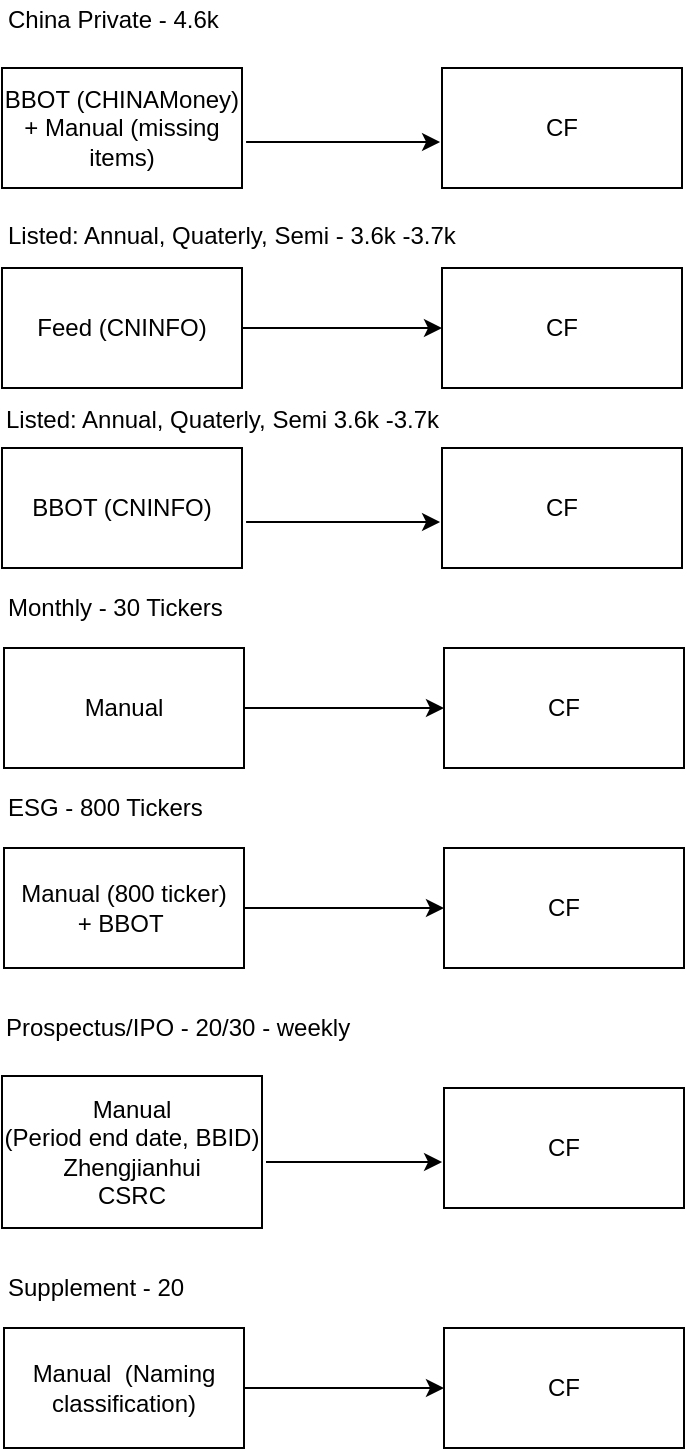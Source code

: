 <mxfile version="11.0.9" type="github"><diagram id="x8QObktMFqwWH7aOXn_p" name="China"><mxGraphModel dx="776" dy="1072" grid="1" gridSize="10" guides="1" tooltips="1" connect="1" arrows="1" fold="1" page="1" pageScale="1" pageWidth="850" pageHeight="1100" math="0" shadow="0"><root><mxCell id="0"/><mxCell id="1" parent="0"/><mxCell id="GnBNAh7CtWSVqxNDgacW-1" value="BBOT (CHINAMoney)&lt;br&gt;+ Manual (missing items)" style="rounded=0;whiteSpace=wrap;html=1;" vertex="1" parent="1"><mxGeometry x="30" y="70" width="120" height="60" as="geometry"/></mxCell><mxCell id="GnBNAh7CtWSVqxNDgacW-2" value="China Private - 4.6k" style="text;html=1;resizable=0;points=[];autosize=1;align=left;verticalAlign=top;spacingTop=-4;" vertex="1" parent="1"><mxGeometry x="31" y="36" width="120" height="20" as="geometry"/></mxCell><mxCell id="GnBNAh7CtWSVqxNDgacW-3" value="CF" style="rounded=0;whiteSpace=wrap;html=1;" vertex="1" parent="1"><mxGeometry x="250" y="70" width="120" height="60" as="geometry"/></mxCell><mxCell id="GnBNAh7CtWSVqxNDgacW-4" value="" style="endArrow=classic;html=1;entryX=-0.008;entryY=0.617;entryDx=0;entryDy=0;entryPerimeter=0;exitX=1.017;exitY=0.617;exitDx=0;exitDy=0;exitPerimeter=0;" edge="1" parent="1" source="GnBNAh7CtWSVqxNDgacW-1" target="GnBNAh7CtWSVqxNDgacW-3"><mxGeometry width="50" height="50" relative="1" as="geometry"><mxPoint x="30" y="200" as="sourcePoint"/><mxPoint x="80" y="150" as="targetPoint"/><Array as="points"><mxPoint x="210" y="107"/></Array></mxGeometry></mxCell><mxCell id="GnBNAh7CtWSVqxNDgacW-5" value="Feed (CNINFO)" style="rounded=0;whiteSpace=wrap;html=1;" vertex="1" parent="1"><mxGeometry x="30" y="170" width="120" height="60" as="geometry"/></mxCell><mxCell id="GnBNAh7CtWSVqxNDgacW-6" value="CF" style="rounded=0;whiteSpace=wrap;html=1;" vertex="1" parent="1"><mxGeometry x="250" y="170" width="120" height="60" as="geometry"/></mxCell><mxCell id="GnBNAh7CtWSVqxNDgacW-7" value="Listed: Annual, Quaterly, Semi - 3.6k -3.7k" style="text;html=1;resizable=0;points=[];autosize=1;align=left;verticalAlign=top;spacingTop=-4;" vertex="1" parent="1"><mxGeometry x="31" y="144" width="240" height="20" as="geometry"/></mxCell><mxCell id="GnBNAh7CtWSVqxNDgacW-8" value="BBOT (CNINFO)" style="rounded=0;whiteSpace=wrap;html=1;" vertex="1" parent="1"><mxGeometry x="30" y="260" width="120" height="60" as="geometry"/></mxCell><mxCell id="GnBNAh7CtWSVqxNDgacW-9" value="CF" style="rounded=0;whiteSpace=wrap;html=1;" vertex="1" parent="1"><mxGeometry x="250" y="260" width="120" height="60" as="geometry"/></mxCell><mxCell id="GnBNAh7CtWSVqxNDgacW-10" value="" style="endArrow=classic;html=1;entryX=-0.008;entryY=0.617;entryDx=0;entryDy=0;entryPerimeter=0;exitX=1.017;exitY=0.617;exitDx=0;exitDy=0;exitPerimeter=0;" edge="1" parent="1" source="GnBNAh7CtWSVqxNDgacW-8" target="GnBNAh7CtWSVqxNDgacW-9"><mxGeometry width="50" height="50" relative="1" as="geometry"><mxPoint x="30" y="390" as="sourcePoint"/><mxPoint x="80" y="340" as="targetPoint"/><Array as="points"><mxPoint x="210" y="297"/></Array></mxGeometry></mxCell><mxCell id="GnBNAh7CtWSVqxNDgacW-11" value="" style="endArrow=classic;html=1;entryX=0;entryY=0.5;entryDx=0;entryDy=0;exitX=1;exitY=0.5;exitDx=0;exitDy=0;" edge="1" parent="1" source="GnBNAh7CtWSVqxNDgacW-5" target="GnBNAh7CtWSVqxNDgacW-6"><mxGeometry width="50" height="50" relative="1" as="geometry"><mxPoint x="30" y="380" as="sourcePoint"/><mxPoint x="80" y="330" as="targetPoint"/></mxGeometry></mxCell><mxCell id="GnBNAh7CtWSVqxNDgacW-12" value="Listed: Annual, Quaterly, Semi 3.6k -3.7k" style="text;html=1;resizable=0;points=[];autosize=1;align=left;verticalAlign=top;spacingTop=-4;" vertex="1" parent="1"><mxGeometry x="30" y="236" width="230" height="20" as="geometry"/></mxCell><mxCell id="GnBNAh7CtWSVqxNDgacW-13" value="Manual" style="rounded=0;whiteSpace=wrap;html=1;" vertex="1" parent="1"><mxGeometry x="31" y="360" width="120" height="60" as="geometry"/></mxCell><mxCell id="GnBNAh7CtWSVqxNDgacW-14" value="CF" style="rounded=0;whiteSpace=wrap;html=1;" vertex="1" parent="1"><mxGeometry x="251" y="360" width="120" height="60" as="geometry"/></mxCell><mxCell id="GnBNAh7CtWSVqxNDgacW-15" value="" style="endArrow=classic;html=1;entryX=0;entryY=0.5;entryDx=0;entryDy=0;exitX=1;exitY=0.5;exitDx=0;exitDy=0;" edge="1" parent="1" source="GnBNAh7CtWSVqxNDgacW-13" target="GnBNAh7CtWSVqxNDgacW-14"><mxGeometry width="50" height="50" relative="1" as="geometry"><mxPoint x="31" y="570" as="sourcePoint"/><mxPoint x="81" y="520" as="targetPoint"/></mxGeometry></mxCell><mxCell id="GnBNAh7CtWSVqxNDgacW-16" value="Monthly - 30 Tickers" style="text;html=1;resizable=0;points=[];autosize=1;align=left;verticalAlign=top;spacingTop=-4;" vertex="1" parent="1"><mxGeometry x="31" y="330" width="120" height="20" as="geometry"/></mxCell><mxCell id="GnBNAh7CtWSVqxNDgacW-17" value="Manual (800 ticker)&lt;br&gt;+ BBOT&amp;nbsp;" style="rounded=0;whiteSpace=wrap;html=1;" vertex="1" parent="1"><mxGeometry x="31" y="460" width="120" height="60" as="geometry"/></mxCell><mxCell id="GnBNAh7CtWSVqxNDgacW-18" value="CF" style="rounded=0;whiteSpace=wrap;html=1;" vertex="1" parent="1"><mxGeometry x="251" y="460" width="120" height="60" as="geometry"/></mxCell><mxCell id="GnBNAh7CtWSVqxNDgacW-19" value="" style="endArrow=classic;html=1;entryX=0;entryY=0.5;entryDx=0;entryDy=0;exitX=1;exitY=0.5;exitDx=0;exitDy=0;" edge="1" parent="1" source="GnBNAh7CtWSVqxNDgacW-17" target="GnBNAh7CtWSVqxNDgacW-18"><mxGeometry width="50" height="50" relative="1" as="geometry"><mxPoint x="31" y="670" as="sourcePoint"/><mxPoint x="81" y="620" as="targetPoint"/></mxGeometry></mxCell><mxCell id="GnBNAh7CtWSVqxNDgacW-20" value="ESG - 800 Tickers" style="text;html=1;resizable=0;points=[];autosize=1;align=left;verticalAlign=top;spacingTop=-4;" vertex="1" parent="1"><mxGeometry x="31" y="430" width="110" height="20" as="geometry"/></mxCell><mxCell id="GnBNAh7CtWSVqxNDgacW-21" value="Manual&lt;br&gt;(Period end date, BBID)&lt;br&gt;Zhengjianhui&lt;br&gt;CSRC" style="rounded=0;whiteSpace=wrap;html=1;" vertex="1" parent="1"><mxGeometry x="30" y="574" width="130" height="76" as="geometry"/></mxCell><mxCell id="GnBNAh7CtWSVqxNDgacW-22" value="CF" style="rounded=0;whiteSpace=wrap;html=1;" vertex="1" parent="1"><mxGeometry x="251" y="580" width="120" height="60" as="geometry"/></mxCell><mxCell id="GnBNAh7CtWSVqxNDgacW-23" value="" style="endArrow=classic;html=1;entryX=-0.008;entryY=0.617;entryDx=0;entryDy=0;entryPerimeter=0;" edge="1" parent="1" target="GnBNAh7CtWSVqxNDgacW-22"><mxGeometry width="50" height="50" relative="1" as="geometry"><mxPoint x="162" y="617" as="sourcePoint"/><mxPoint x="80" y="654" as="targetPoint"/><Array as="points"/></mxGeometry></mxCell><mxCell id="GnBNAh7CtWSVqxNDgacW-24" value="Prospectus/IPO - 20/30 - weekly" style="text;html=1;resizable=0;points=[];autosize=1;align=left;verticalAlign=top;spacingTop=-4;" vertex="1" parent="1"><mxGeometry x="30" y="540" width="190" height="20" as="geometry"/></mxCell><mxCell id="GnBNAh7CtWSVqxNDgacW-25" value="Manual&amp;nbsp; (Naming classification)" style="rounded=0;whiteSpace=wrap;html=1;" vertex="1" parent="1"><mxGeometry x="31" y="700" width="120" height="60" as="geometry"/></mxCell><mxCell id="GnBNAh7CtWSVqxNDgacW-26" value="CF" style="rounded=0;whiteSpace=wrap;html=1;" vertex="1" parent="1"><mxGeometry x="251" y="700" width="120" height="60" as="geometry"/></mxCell><mxCell id="GnBNAh7CtWSVqxNDgacW-27" value="" style="endArrow=classic;html=1;entryX=0;entryY=0.5;entryDx=0;entryDy=0;exitX=1;exitY=0.5;exitDx=0;exitDy=0;" edge="1" parent="1" source="GnBNAh7CtWSVqxNDgacW-25" target="GnBNAh7CtWSVqxNDgacW-26"><mxGeometry width="50" height="50" relative="1" as="geometry"><mxPoint x="31" y="910" as="sourcePoint"/><mxPoint x="81" y="860" as="targetPoint"/></mxGeometry></mxCell><mxCell id="GnBNAh7CtWSVqxNDgacW-28" value="Supplement - 20" style="text;html=1;resizable=0;points=[];autosize=1;align=left;verticalAlign=top;spacingTop=-4;" vertex="1" parent="1"><mxGeometry x="31" y="670" width="100" height="20" as="geometry"/></mxCell></root></mxGraphModel></diagram><diagram id="1t5Z1hCSAUSgJhsZG4S1" name="Hong Kong"><mxGraphModel dx="776" dy="836" grid="1" gridSize="10" guides="1" tooltips="1" connect="1" arrows="1" fold="1" page="1" pageScale="1" pageWidth="850" pageHeight="1100" math="0" shadow="0"><root><mxCell id="1InDlgINzAe5LjgsnJqT-0"/><mxCell id="1InDlgINzAe5LjgsnJqT-1" parent="1InDlgINzAe5LjgsnJqT-0"/><mxCell id="1InDlgINzAe5LjgsnJqT-2" value="" style="rounded=0;whiteSpace=wrap;html=1;" vertex="1" parent="1InDlgINzAe5LjgsnJqT-1"><mxGeometry x="80" y="100" width="120" height="60" as="geometry"/></mxCell></root></mxGraphModel></diagram><diagram id="1bZIYx9gInZbXhOJKs3m" name="Japan"><mxGraphModel dx="776" dy="1072" grid="1" gridSize="10" guides="1" tooltips="1" connect="1" arrows="1" fold="1" page="1" pageScale="1" pageWidth="850" pageHeight="1100" math="0" shadow="0"><root><mxCell id="JZT6Q-LqaGnhJcVQDRwG-0"/><mxCell id="JZT6Q-LqaGnhJcVQDRwG-1" parent="JZT6Q-LqaGnhJcVQDRwG-0"/></root></mxGraphModel></diagram><diagram id="cH204BxET26iUVq0-hYf" name="Singapore "><mxGraphModel dx="776" dy="1072" grid="1" gridSize="10" guides="1" tooltips="1" connect="1" arrows="1" fold="1" page="1" pageScale="1" pageWidth="850" pageHeight="1100" math="0" shadow="0"><root><mxCell id="RNdoAcMrZZ8YOUnJMSaz-0"/><mxCell id="RNdoAcMrZZ8YOUnJMSaz-1" parent="RNdoAcMrZZ8YOUnJMSaz-0"/></root></mxGraphModel></diagram><diagram id="ajfDPnKD_gcSrf9YxlUb" name="Indonesia "><mxGraphModel dx="776" dy="836" grid="1" gridSize="10" guides="1" tooltips="1" connect="1" arrows="1" fold="1" page="1" pageScale="1" pageWidth="850" pageHeight="1100" math="0" shadow="0"><root><mxCell id="Tk5tx_87HQjKwcEOKkyG-0"/><mxCell id="Tk5tx_87HQjKwcEOKkyG-1" parent="Tk5tx_87HQjKwcEOKkyG-0"/></root></mxGraphModel></diagram></mxfile>